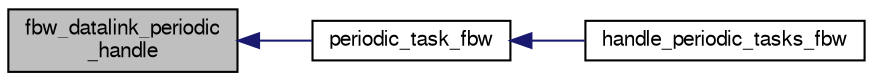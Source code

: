 digraph "fbw_datalink_periodic_handle"
{
  edge [fontname="FreeSans",fontsize="10",labelfontname="FreeSans",labelfontsize="10"];
  node [fontname="FreeSans",fontsize="10",shape=record];
  rankdir="LR";
  Node1 [label="fbw_datalink_periodic\l_handle",height=0.2,width=0.4,color="black", fillcolor="grey75", style="filled", fontcolor="black"];
  Node1 -> Node2 [dir="back",color="midnightblue",fontsize="10",style="solid",fontname="FreeSans"];
  Node2 [label="periodic_task_fbw",height=0.2,width=0.4,color="black", fillcolor="white", style="filled",URL="$fixedwing_2main__fbw_8h.html#a02fb7014646db38d7d3bca6a12719f15"];
  Node2 -> Node3 [dir="back",color="midnightblue",fontsize="10",style="solid",fontname="FreeSans"];
  Node3 [label="handle_periodic_tasks_fbw",height=0.2,width=0.4,color="black", fillcolor="white", style="filled",URL="$fixedwing_2main__fbw_8h.html#acde595dfd297c51b2737fcb70a2f8fd2"];
}
